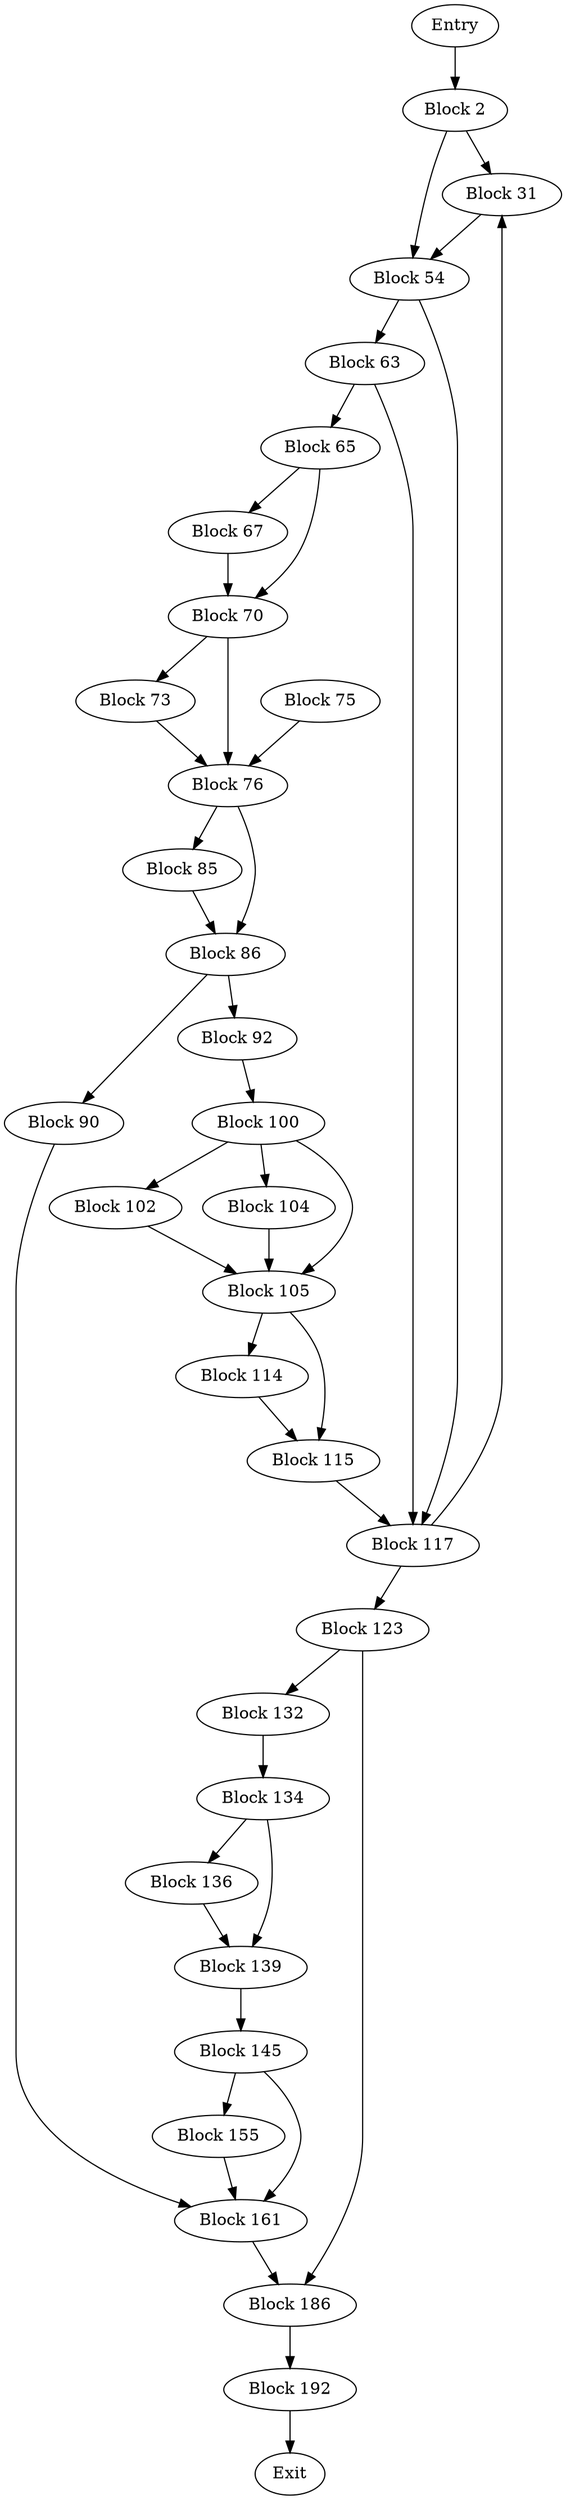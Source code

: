 digraph CFG {
    // Nodes
    start [label="Entry"];
    block2 [label="Block 2"];
    block31 [label="Block 31"];
    block54 [label="Block 54"];
    block63 [label="Block 63"];
    block65 [label="Block 65"];
    block67 [label="Block 67"];
    block70 [label="Block 70"];
    block73 [label="Block 73"];
    block75 [label="Block 75"];
    block76 [label="Block 76"];
    block85 [label="Block 85"];
    block86 [label="Block 86"];
    block90 [label="Block 90"];
    block92 [label="Block 92"];
    block100 [label="Block 100"];
    block102 [label="Block 102"];
    block104 [label="Block 104"];
    block105 [label="Block 105"];
    block114 [label="Block 114"];
    block115 [label="Block 115"];
    block117 [label="Block 117"];
    block123 [label="Block 123"];
    block132 [label="Block 132"];
    block134 [label="Block 134"];
    block136 [label="Block 136"];
    block139 [label="Block 139"];
    block145 [label="Block 145"];
    block155 [label="Block 155"];
    block161 [label="Block 161"];
    block192 [label="Block 192"];
    block186 [label="Block 186"];
    end [label="Exit"];

    // Edges
    start -> block2;
    block2 -> block31;
    block2 -> block54;
    block31 -> block54;
    block54 -> block63;
    block54 -> block117;
    block63 -> block65;
    block63 -> block117;
    block65 -> block67;
    block65 -> block70;
    block67 -> block70;
    block70 -> block73;
    block70 -> block76;
    block73 -> block76;
    block75 -> block76;
    block76 -> block85;
    block76 -> block86;
    block85 -> block86;
    block86 -> block90;
    block86 -> block92;
    block90 -> block161;
    block92 -> block100;
    block100 -> block102;
    block100 -> block104;
    block100 -> block105;
    block102 -> block105;
    block104 -> block105;
    block105 -> block114;
    block105 -> block115;
    block114 -> block115;
    block115 -> block117;
    block117 -> block31;
    block117 -> block123;
    block123 -> block132;
    block123 -> block186;
    block132 -> block134;
    block134 -> block136;
    block134 -> block139;
    block136 -> block139;
    block139 -> block145;
    block145 -> block155;
    block145 -> block161;
    block155 -> block161;
    block161 -> block186;
    block186 -> block192;
    block192 -> end;
}
